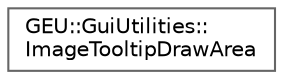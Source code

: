 digraph "Gráfico de jerarquía de clases"
{
 // LATEX_PDF_SIZE
  bgcolor="transparent";
  edge [fontname=Helvetica,fontsize=10,labelfontname=Helvetica,labelfontsize=10];
  node [fontname=Helvetica,fontsize=10,shape=box,height=0.2,width=0.4];
  rankdir="LR";
  Node0 [id="Node000000",label="GEU::GuiUtilities::\lImageTooltipDrawArea",height=0.2,width=0.4,color="grey40", fillcolor="white", style="filled",URL="$d9/d02/struct_g_e_u_1_1_gui_utilities_1_1_image_tooltip_draw_area.html",tooltip=" "];
}
